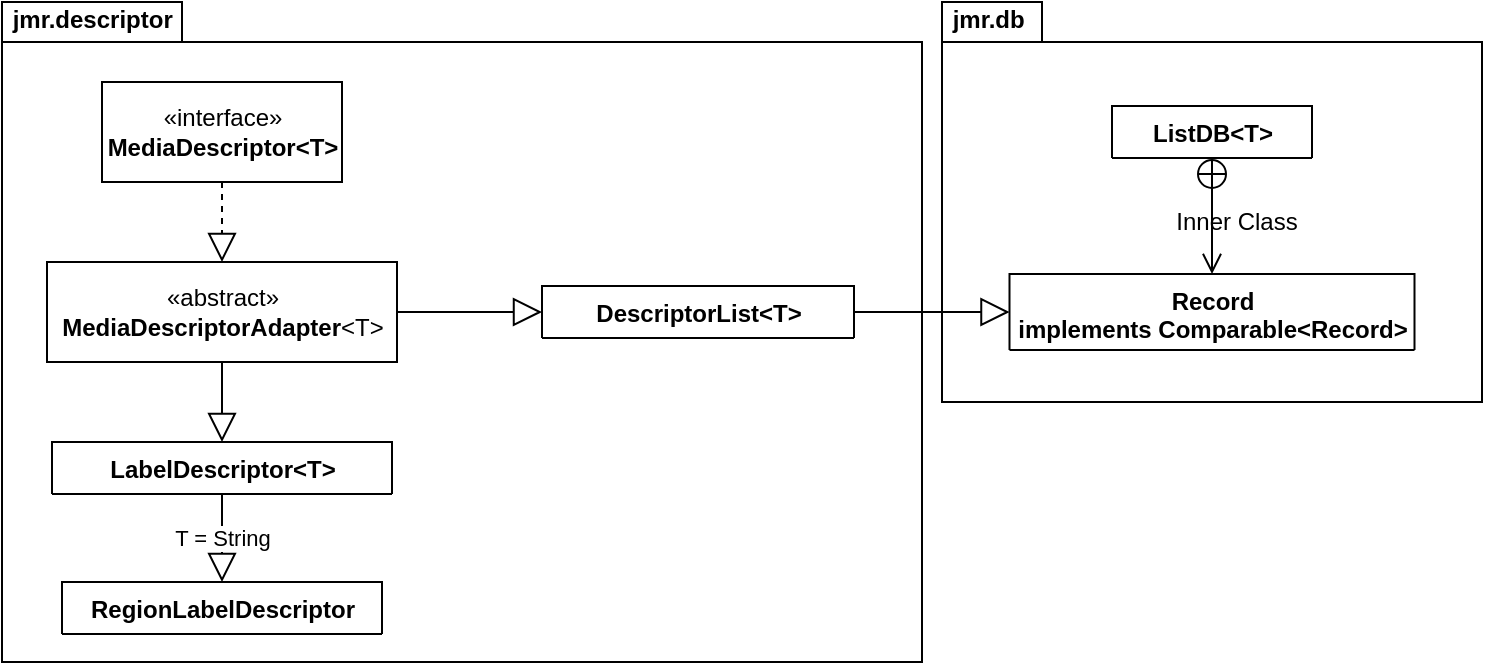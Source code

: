 <mxfile version="13.8.7" type="device"><diagram id="C5RBs43oDa-KdzZeNtuy" name="Page-1"><mxGraphModel dx="796" dy="455" grid="1" gridSize="10" guides="1" tooltips="1" connect="1" arrows="1" fold="1" page="1" pageScale="1" pageWidth="827" pageHeight="1169" math="0" shadow="0"><root><mxCell id="WIyWlLk6GJQsqaUBKTNV-0"/><mxCell id="WIyWlLk6GJQsqaUBKTNV-1" parent="WIyWlLk6GJQsqaUBKTNV-0"/><mxCell id="8Xrr8vzu79hk26i8tUtS-27" value="&amp;nbsp;jmr.db" style="shape=folder;fontStyle=1;spacingTop=-5;tabWidth=50;tabHeight=20;tabPosition=left;html=1;align=left;verticalAlign=top;" vertex="1" parent="WIyWlLk6GJQsqaUBKTNV-1"><mxGeometry x="660" y="80" width="270" height="200" as="geometry"/></mxCell><mxCell id="8Xrr8vzu79hk26i8tUtS-5" value="&amp;nbsp;jmr.descriptor" style="shape=folder;fontStyle=1;spacingTop=-5;tabWidth=90;tabHeight=20;tabPosition=left;align=left;verticalAlign=top;html=1;labelPosition=center;verticalLabelPosition=middle;" vertex="1" parent="WIyWlLk6GJQsqaUBKTNV-1"><mxGeometry x="190" y="80" width="460" height="330" as="geometry"/></mxCell><mxCell id="8Xrr8vzu79hk26i8tUtS-6" value="«interface»&lt;br&gt;&lt;b&gt;MediaDescriptor&amp;lt;T&amp;gt;&lt;/b&gt;" style="html=1;align=center;" vertex="1" parent="WIyWlLk6GJQsqaUBKTNV-1"><mxGeometry x="240" y="120" width="120" height="50" as="geometry"/></mxCell><mxCell id="8Xrr8vzu79hk26i8tUtS-26" style="edgeStyle=orthogonalEdgeStyle;rounded=0;orthogonalLoop=1;jettySize=auto;html=1;entryX=0;entryY=0.5;entryDx=0;entryDy=0;endArrow=block;endFill=0;endSize=12;exitX=1;exitY=0.5;exitDx=0;exitDy=0;" edge="1" parent="WIyWlLk6GJQsqaUBKTNV-1" source="8Xrr8vzu79hk26i8tUtS-8" target="8Xrr8vzu79hk26i8tUtS-22"><mxGeometry relative="1" as="geometry"/></mxCell><mxCell id="8Xrr8vzu79hk26i8tUtS-8" value="«abstract»&lt;br&gt;&lt;b&gt;MediaDescriptorAdapter&lt;/b&gt;&amp;lt;T&amp;gt;" style="html=1;align=center;" vertex="1" parent="WIyWlLk6GJQsqaUBKTNV-1"><mxGeometry x="212.5" y="210" width="175" height="50" as="geometry"/></mxCell><mxCell id="8Xrr8vzu79hk26i8tUtS-10" value="LabelDescriptor&amp;lt;T&amp;gt;" style="swimlane;fontStyle=1;align=center;verticalAlign=top;childLayout=stackLayout;horizontal=1;startSize=26;horizontalStack=0;resizeParent=1;resizeParentMax=0;resizeLast=0;collapsible=1;marginBottom=0;html=1;" vertex="1" collapsed="1" parent="WIyWlLk6GJQsqaUBKTNV-1"><mxGeometry x="215" y="300" width="170" height="26" as="geometry"><mxRectangle x="220" y="280" width="160" height="86" as="alternateBounds"/></mxGeometry></mxCell><mxCell id="8Xrr8vzu79hk26i8tUtS-11" value="+ field: type" style="text;strokeColor=none;fillColor=none;align=left;verticalAlign=top;spacingLeft=4;spacingRight=4;overflow=hidden;rotatable=0;points=[[0,0.5],[1,0.5]];portConstraint=eastwest;" vertex="1" parent="8Xrr8vzu79hk26i8tUtS-10"><mxGeometry y="26" width="170" height="26" as="geometry"/></mxCell><mxCell id="8Xrr8vzu79hk26i8tUtS-12" value="" style="line;strokeWidth=1;fillColor=none;align=left;verticalAlign=middle;spacingTop=-1;spacingLeft=3;spacingRight=3;rotatable=0;labelPosition=right;points=[];portConstraint=eastwest;" vertex="1" parent="8Xrr8vzu79hk26i8tUtS-10"><mxGeometry y="52" width="170" height="8" as="geometry"/></mxCell><mxCell id="8Xrr8vzu79hk26i8tUtS-13" value="+ method(type): type" style="text;strokeColor=none;fillColor=none;align=left;verticalAlign=top;spacingLeft=4;spacingRight=4;overflow=hidden;rotatable=0;points=[[0,0.5],[1,0.5]];portConstraint=eastwest;" vertex="1" parent="8Xrr8vzu79hk26i8tUtS-10"><mxGeometry y="60" width="170" height="26" as="geometry"/></mxCell><mxCell id="8Xrr8vzu79hk26i8tUtS-15" value="" style="endArrow=block;dashed=1;endFill=0;endSize=12;html=1;exitX=0.5;exitY=1;exitDx=0;exitDy=0;" edge="1" parent="WIyWlLk6GJQsqaUBKTNV-1" source="8Xrr8vzu79hk26i8tUtS-6" target="8Xrr8vzu79hk26i8tUtS-8"><mxGeometry width="160" relative="1" as="geometry"><mxPoint x="400" y="380" as="sourcePoint"/><mxPoint x="560" y="380" as="targetPoint"/></mxGeometry></mxCell><mxCell id="8Xrr8vzu79hk26i8tUtS-16" value="" style="endArrow=block;endSize=12;endFill=0;html=1;exitX=0.5;exitY=1;exitDx=0;exitDy=0;" edge="1" parent="WIyWlLk6GJQsqaUBKTNV-1" source="8Xrr8vzu79hk26i8tUtS-8" target="8Xrr8vzu79hk26i8tUtS-10"><mxGeometry width="160" relative="1" as="geometry"><mxPoint x="400" y="320" as="sourcePoint"/><mxPoint x="560" y="320" as="targetPoint"/><Array as="points"><mxPoint x="300" y="280"/></Array></mxGeometry></mxCell><mxCell id="8Xrr8vzu79hk26i8tUtS-17" value="RegionLabelDescriptor" style="swimlane;fontStyle=1;align=center;verticalAlign=top;childLayout=stackLayout;horizontal=1;startSize=26;horizontalStack=0;resizeParent=1;resizeParentMax=0;resizeLast=0;collapsible=1;marginBottom=0;html=1;" vertex="1" collapsed="1" parent="WIyWlLk6GJQsqaUBKTNV-1"><mxGeometry x="220" y="370" width="160" height="26" as="geometry"><mxRectangle x="240" y="350" width="160" height="86" as="alternateBounds"/></mxGeometry></mxCell><mxCell id="8Xrr8vzu79hk26i8tUtS-18" value="+ field: type" style="text;strokeColor=none;fillColor=none;align=left;verticalAlign=top;spacingLeft=4;spacingRight=4;overflow=hidden;rotatable=0;points=[[0,0.5],[1,0.5]];portConstraint=eastwest;" vertex="1" parent="8Xrr8vzu79hk26i8tUtS-17"><mxGeometry y="26" width="160" height="26" as="geometry"/></mxCell><mxCell id="8Xrr8vzu79hk26i8tUtS-19" value="" style="line;strokeWidth=1;fillColor=none;align=left;verticalAlign=middle;spacingTop=-1;spacingLeft=3;spacingRight=3;rotatable=0;labelPosition=right;points=[];portConstraint=eastwest;" vertex="1" parent="8Xrr8vzu79hk26i8tUtS-17"><mxGeometry y="52" width="160" height="8" as="geometry"/></mxCell><mxCell id="8Xrr8vzu79hk26i8tUtS-20" value="+ method(type): type" style="text;strokeColor=none;fillColor=none;align=left;verticalAlign=top;spacingLeft=4;spacingRight=4;overflow=hidden;rotatable=0;points=[[0,0.5],[1,0.5]];portConstraint=eastwest;" vertex="1" parent="8Xrr8vzu79hk26i8tUtS-17"><mxGeometry y="60" width="160" height="26" as="geometry"/></mxCell><mxCell id="8Xrr8vzu79hk26i8tUtS-21" value="T = String" style="endArrow=block;endSize=12;endFill=0;html=1;exitX=0.5;exitY=1;exitDx=0;exitDy=0;entryX=0.5;entryY=0;entryDx=0;entryDy=0;" edge="1" parent="WIyWlLk6GJQsqaUBKTNV-1" source="8Xrr8vzu79hk26i8tUtS-10" target="8Xrr8vzu79hk26i8tUtS-17"><mxGeometry width="160" relative="1" as="geometry"><mxPoint x="400" y="320" as="sourcePoint"/><mxPoint x="560" y="320" as="targetPoint"/></mxGeometry></mxCell><mxCell id="8Xrr8vzu79hk26i8tUtS-50" style="edgeStyle=orthogonalEdgeStyle;rounded=0;orthogonalLoop=1;jettySize=auto;html=1;exitX=1;exitY=0.5;exitDx=0;exitDy=0;endArrow=block;endFill=0;endSize=12;entryX=0;entryY=0.5;entryDx=0;entryDy=0;" edge="1" parent="WIyWlLk6GJQsqaUBKTNV-1" source="8Xrr8vzu79hk26i8tUtS-22" target="8Xrr8vzu79hk26i8tUtS-32"><mxGeometry relative="1" as="geometry"/></mxCell><mxCell id="8Xrr8vzu79hk26i8tUtS-22" value="DescriptorList&amp;lt;T&amp;gt;" style="swimlane;fontStyle=1;align=center;verticalAlign=top;childLayout=stackLayout;horizontal=1;startSize=26;horizontalStack=0;resizeParent=1;resizeParentMax=0;resizeLast=0;collapsible=1;marginBottom=0;html=1;" vertex="1" collapsed="1" parent="WIyWlLk6GJQsqaUBKTNV-1"><mxGeometry x="460" y="222" width="156" height="26" as="geometry"><mxRectangle x="400" y="280" width="160" height="86" as="alternateBounds"/></mxGeometry></mxCell><mxCell id="8Xrr8vzu79hk26i8tUtS-23" value="+ field: type" style="text;strokeColor=none;fillColor=none;align=left;verticalAlign=top;spacingLeft=4;spacingRight=4;overflow=hidden;rotatable=0;points=[[0,0.5],[1,0.5]];portConstraint=eastwest;" vertex="1" parent="8Xrr8vzu79hk26i8tUtS-22"><mxGeometry y="26" width="156" height="26" as="geometry"/></mxCell><mxCell id="8Xrr8vzu79hk26i8tUtS-24" value="" style="line;strokeWidth=1;fillColor=none;align=left;verticalAlign=middle;spacingTop=-1;spacingLeft=3;spacingRight=3;rotatable=0;labelPosition=right;points=[];portConstraint=eastwest;" vertex="1" parent="8Xrr8vzu79hk26i8tUtS-22"><mxGeometry y="52" width="156" height="8" as="geometry"/></mxCell><mxCell id="8Xrr8vzu79hk26i8tUtS-25" value="+ method(type): type" style="text;strokeColor=none;fillColor=none;align=left;verticalAlign=top;spacingLeft=4;spacingRight=4;overflow=hidden;rotatable=0;points=[[0,0.5],[1,0.5]];portConstraint=eastwest;" vertex="1" parent="8Xrr8vzu79hk26i8tUtS-22"><mxGeometry y="60" width="156" height="26" as="geometry"/></mxCell><mxCell id="8Xrr8vzu79hk26i8tUtS-28" value="ListDB&amp;lt;T&amp;gt;" style="swimlane;fontStyle=1;align=center;verticalAlign=top;childLayout=stackLayout;horizontal=1;startSize=26;horizontalStack=0;resizeParent=1;resizeParentMax=0;resizeLast=0;collapsible=1;marginBottom=0;html=1;" vertex="1" collapsed="1" parent="WIyWlLk6GJQsqaUBKTNV-1"><mxGeometry x="745" y="132" width="100" height="26" as="geometry"><mxRectangle x="680" y="280" width="160" height="86" as="alternateBounds"/></mxGeometry></mxCell><mxCell id="8Xrr8vzu79hk26i8tUtS-29" value="+ field: type" style="text;strokeColor=none;fillColor=none;align=left;verticalAlign=top;spacingLeft=4;spacingRight=4;overflow=hidden;rotatable=0;points=[[0,0.5],[1,0.5]];portConstraint=eastwest;" vertex="1" parent="8Xrr8vzu79hk26i8tUtS-28"><mxGeometry y="26" width="100" height="26" as="geometry"/></mxCell><mxCell id="8Xrr8vzu79hk26i8tUtS-30" value="" style="line;strokeWidth=1;fillColor=none;align=left;verticalAlign=middle;spacingTop=-1;spacingLeft=3;spacingRight=3;rotatable=0;labelPosition=right;points=[];portConstraint=eastwest;" vertex="1" parent="8Xrr8vzu79hk26i8tUtS-28"><mxGeometry y="52" width="100" height="8" as="geometry"/></mxCell><mxCell id="8Xrr8vzu79hk26i8tUtS-31" value="+ method(type): type" style="text;strokeColor=none;fillColor=none;align=left;verticalAlign=top;spacingLeft=4;spacingRight=4;overflow=hidden;rotatable=0;points=[[0,0.5],[1,0.5]];portConstraint=eastwest;" vertex="1" parent="8Xrr8vzu79hk26i8tUtS-28"><mxGeometry y="60" width="100" height="26" as="geometry"/></mxCell><mxCell id="8Xrr8vzu79hk26i8tUtS-32" value="&lt;div&gt;Record&lt;/div&gt;&lt;div&gt;implements Comparable&amp;lt;Record&amp;gt;&lt;br&gt;&lt;/div&gt;" style="swimlane;fontStyle=1;align=center;verticalAlign=top;childLayout=stackLayout;horizontal=1;startSize=38;horizontalStack=0;resizeParent=1;resizeParentMax=0;resizeLast=0;collapsible=1;marginBottom=0;html=1;" vertex="1" collapsed="1" parent="WIyWlLk6GJQsqaUBKTNV-1"><mxGeometry x="693.75" y="216" width="202.5" height="38" as="geometry"><mxRectangle x="695" y="180" width="160" height="86" as="alternateBounds"/></mxGeometry></mxCell><mxCell id="8Xrr8vzu79hk26i8tUtS-33" value="+ field: type" style="text;strokeColor=none;fillColor=none;align=left;verticalAlign=top;spacingLeft=4;spacingRight=4;overflow=hidden;rotatable=0;points=[[0,0.5],[1,0.5]];portConstraint=eastwest;" vertex="1" parent="8Xrr8vzu79hk26i8tUtS-32"><mxGeometry y="38" width="202.5" height="26" as="geometry"/></mxCell><mxCell id="8Xrr8vzu79hk26i8tUtS-34" value="" style="line;strokeWidth=1;fillColor=none;align=left;verticalAlign=middle;spacingTop=-1;spacingLeft=3;spacingRight=3;rotatable=0;labelPosition=right;points=[];portConstraint=eastwest;" vertex="1" parent="8Xrr8vzu79hk26i8tUtS-32"><mxGeometry y="64" width="202.5" height="8" as="geometry"/></mxCell><mxCell id="8Xrr8vzu79hk26i8tUtS-35" value="+ method(type): type" style="text;strokeColor=none;fillColor=none;align=left;verticalAlign=top;spacingLeft=4;spacingRight=4;overflow=hidden;rotatable=0;points=[[0,0.5],[1,0.5]];portConstraint=eastwest;" vertex="1" parent="8Xrr8vzu79hk26i8tUtS-32"><mxGeometry y="72" width="202.5" height="26" as="geometry"/></mxCell><mxCell id="8Xrr8vzu79hk26i8tUtS-39" value="" style="endArrow=open;startArrow=circlePlus;endFill=0;startFill=0;endSize=8;html=1;exitX=0.5;exitY=1;exitDx=0;exitDy=0;entryX=0.5;entryY=0;entryDx=0;entryDy=0;" edge="1" parent="WIyWlLk6GJQsqaUBKTNV-1" source="8Xrr8vzu79hk26i8tUtS-28" target="8Xrr8vzu79hk26i8tUtS-32"><mxGeometry width="160" relative="1" as="geometry"><mxPoint x="775" y="158" as="sourcePoint"/><mxPoint x="802.5" y="180" as="targetPoint"/></mxGeometry></mxCell><mxCell id="8Xrr8vzu79hk26i8tUtS-40" value="Inner Class" style="text;html=1;strokeColor=none;fillColor=none;align=center;verticalAlign=middle;whiteSpace=wrap;rounded=0;" vertex="1" parent="WIyWlLk6GJQsqaUBKTNV-1"><mxGeometry x="760" y="180" width="95" height="20" as="geometry"/></mxCell></root></mxGraphModel></diagram></mxfile>